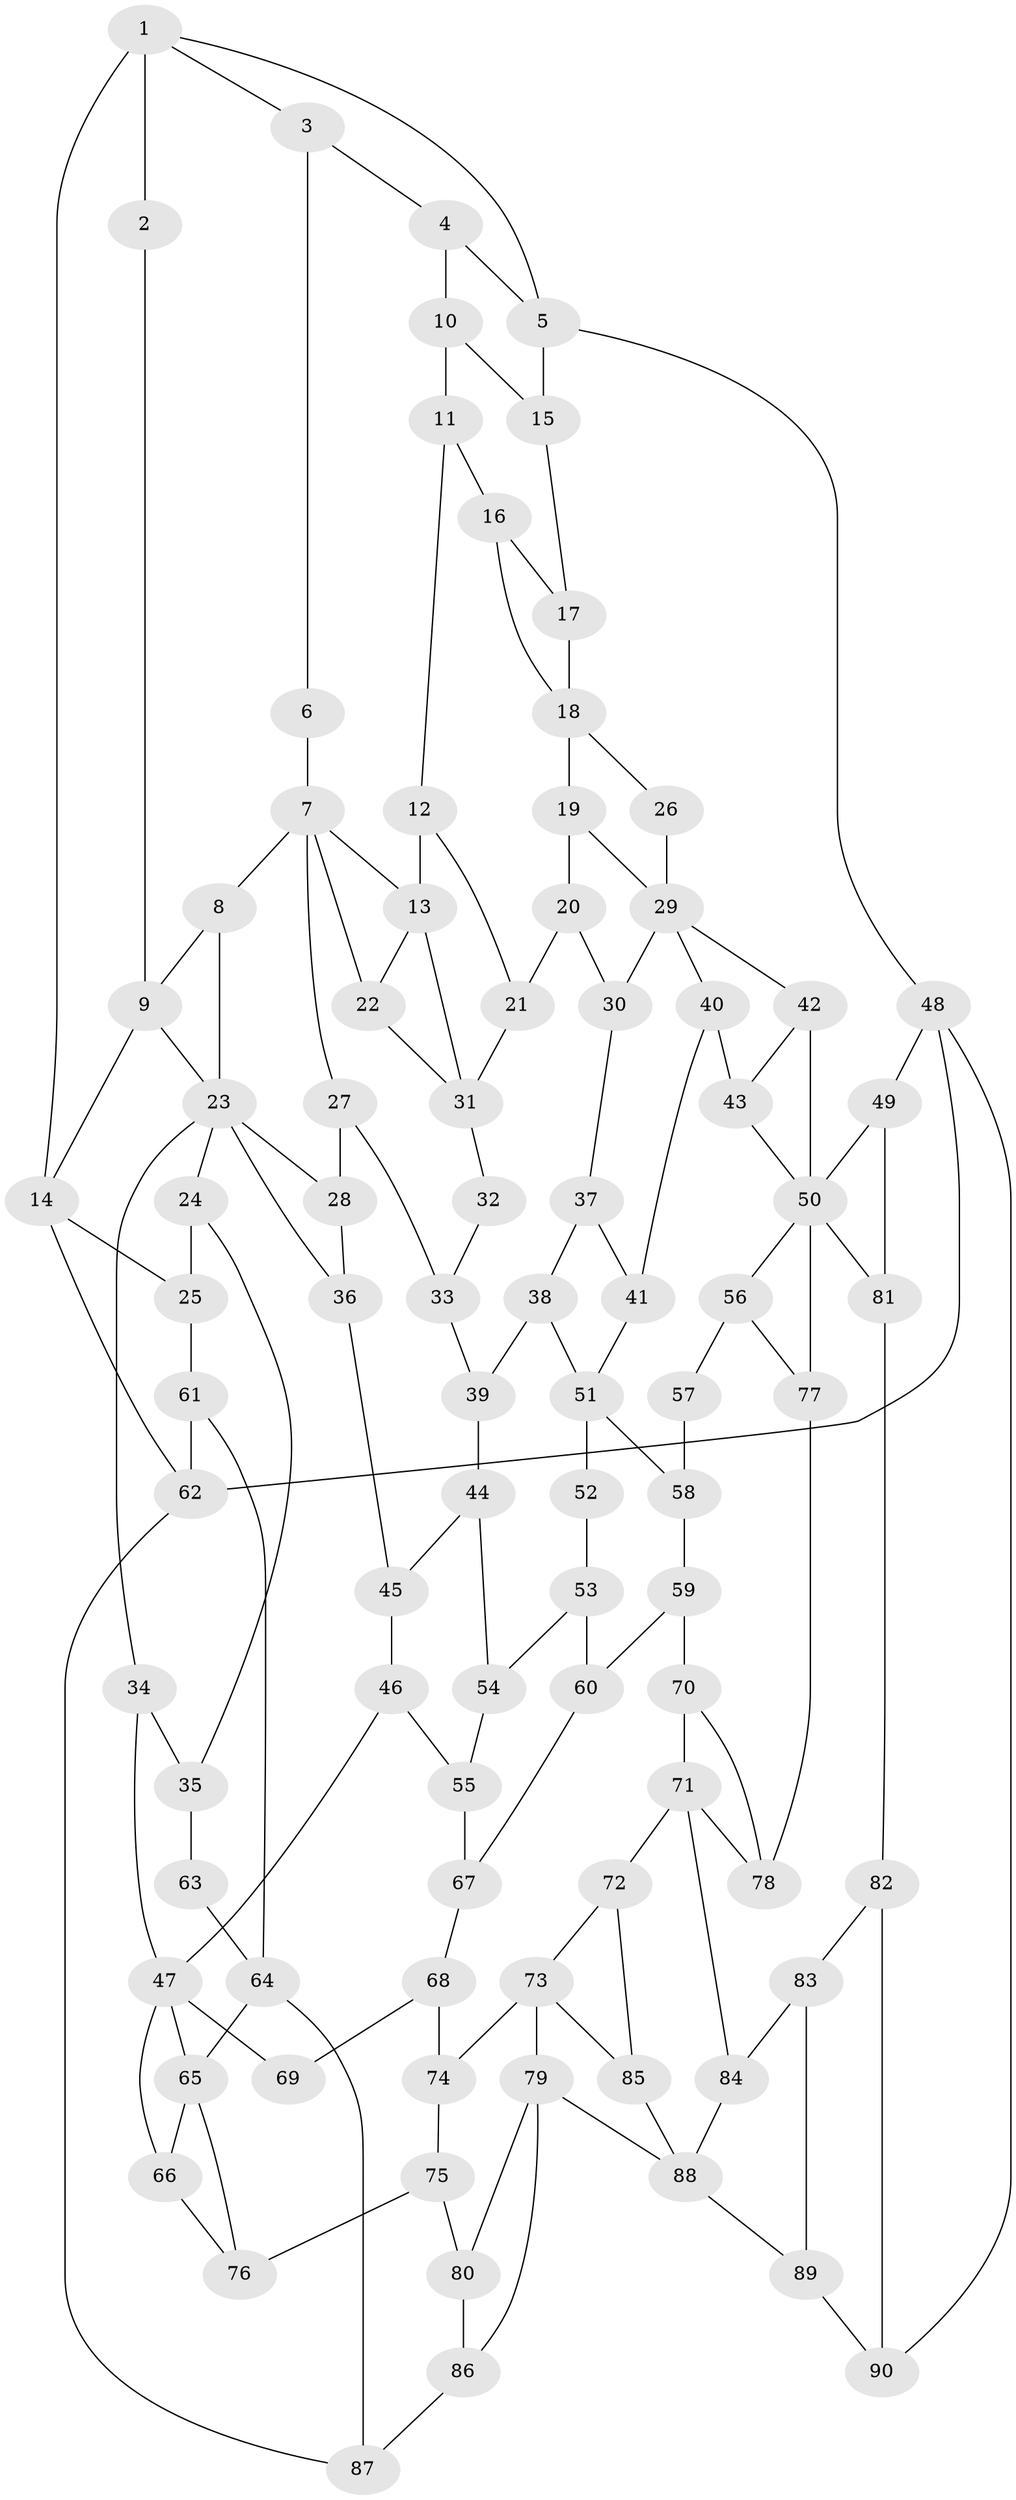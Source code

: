 // original degree distribution, {3: 0.013422818791946308, 5: 0.4697986577181208, 4: 0.2684563758389262, 6: 0.2483221476510067}
// Generated by graph-tools (version 1.1) at 2025/54/03/04/25 22:54:11]
// undirected, 90 vertices, 145 edges
graph export_dot {
  node [color=gray90,style=filled];
  1;
  2;
  3;
  4;
  5;
  6;
  7;
  8;
  9;
  10;
  11;
  12;
  13;
  14;
  15;
  16;
  17;
  18;
  19;
  20;
  21;
  22;
  23;
  24;
  25;
  26;
  27;
  28;
  29;
  30;
  31;
  32;
  33;
  34;
  35;
  36;
  37;
  38;
  39;
  40;
  41;
  42;
  43;
  44;
  45;
  46;
  47;
  48;
  49;
  50;
  51;
  52;
  53;
  54;
  55;
  56;
  57;
  58;
  59;
  60;
  61;
  62;
  63;
  64;
  65;
  66;
  67;
  68;
  69;
  70;
  71;
  72;
  73;
  74;
  75;
  76;
  77;
  78;
  79;
  80;
  81;
  82;
  83;
  84;
  85;
  86;
  87;
  88;
  89;
  90;
  1 -- 2 [weight=2.0];
  1 -- 3 [weight=1.0];
  1 -- 5 [weight=1.0];
  1 -- 14 [weight=1.0];
  2 -- 9 [weight=2.0];
  3 -- 4 [weight=1.0];
  3 -- 6 [weight=1.0];
  4 -- 5 [weight=1.0];
  4 -- 10 [weight=1.0];
  5 -- 15 [weight=1.0];
  5 -- 48 [weight=1.0];
  6 -- 7 [weight=2.0];
  7 -- 8 [weight=1.0];
  7 -- 13 [weight=1.0];
  7 -- 22 [weight=1.0];
  7 -- 27 [weight=1.0];
  8 -- 9 [weight=1.0];
  8 -- 23 [weight=1.0];
  9 -- 14 [weight=1.0];
  9 -- 23 [weight=1.0];
  10 -- 11 [weight=1.0];
  10 -- 15 [weight=1.0];
  11 -- 12 [weight=1.0];
  11 -- 16 [weight=1.0];
  12 -- 13 [weight=1.0];
  12 -- 21 [weight=1.0];
  13 -- 22 [weight=1.0];
  13 -- 31 [weight=1.0];
  14 -- 25 [weight=1.0];
  14 -- 62 [weight=1.0];
  15 -- 17 [weight=1.0];
  16 -- 17 [weight=1.0];
  16 -- 18 [weight=1.0];
  17 -- 18 [weight=1.0];
  18 -- 19 [weight=2.0];
  18 -- 26 [weight=2.0];
  19 -- 20 [weight=1.0];
  19 -- 29 [weight=1.0];
  20 -- 21 [weight=1.0];
  20 -- 30 [weight=1.0];
  21 -- 31 [weight=1.0];
  22 -- 31 [weight=2.0];
  23 -- 24 [weight=1.0];
  23 -- 28 [weight=1.0];
  23 -- 34 [weight=1.0];
  23 -- 36 [weight=1.0];
  24 -- 25 [weight=1.0];
  24 -- 35 [weight=1.0];
  25 -- 61 [weight=1.0];
  26 -- 29 [weight=1.0];
  27 -- 28 [weight=1.0];
  27 -- 33 [weight=1.0];
  28 -- 36 [weight=1.0];
  29 -- 30 [weight=2.0];
  29 -- 40 [weight=1.0];
  29 -- 42 [weight=1.0];
  30 -- 37 [weight=1.0];
  31 -- 32 [weight=2.0];
  32 -- 33 [weight=1.0];
  33 -- 39 [weight=1.0];
  34 -- 35 [weight=1.0];
  34 -- 47 [weight=1.0];
  35 -- 63 [weight=1.0];
  36 -- 45 [weight=1.0];
  37 -- 38 [weight=1.0];
  37 -- 41 [weight=1.0];
  38 -- 39 [weight=1.0];
  38 -- 51 [weight=1.0];
  39 -- 44 [weight=1.0];
  40 -- 41 [weight=1.0];
  40 -- 43 [weight=1.0];
  41 -- 51 [weight=1.0];
  42 -- 43 [weight=1.0];
  42 -- 50 [weight=1.0];
  43 -- 50 [weight=1.0];
  44 -- 45 [weight=1.0];
  44 -- 54 [weight=1.0];
  45 -- 46 [weight=1.0];
  46 -- 47 [weight=1.0];
  46 -- 55 [weight=1.0];
  47 -- 65 [weight=1.0];
  47 -- 66 [weight=1.0];
  47 -- 69 [weight=2.0];
  48 -- 49 [weight=1.0];
  48 -- 62 [weight=1.0];
  48 -- 90 [weight=1.0];
  49 -- 50 [weight=1.0];
  49 -- 81 [weight=1.0];
  50 -- 56 [weight=1.0];
  50 -- 77 [weight=1.0];
  50 -- 81 [weight=1.0];
  51 -- 52 [weight=2.0];
  51 -- 58 [weight=2.0];
  52 -- 53 [weight=1.0];
  53 -- 54 [weight=1.0];
  53 -- 60 [weight=1.0];
  54 -- 55 [weight=1.0];
  55 -- 67 [weight=1.0];
  56 -- 57 [weight=1.0];
  56 -- 77 [weight=1.0];
  57 -- 58 [weight=2.0];
  58 -- 59 [weight=1.0];
  59 -- 60 [weight=1.0];
  59 -- 70 [weight=1.0];
  60 -- 67 [weight=1.0];
  61 -- 62 [weight=1.0];
  61 -- 64 [weight=1.0];
  62 -- 87 [weight=1.0];
  63 -- 64 [weight=2.0];
  64 -- 65 [weight=2.0];
  64 -- 87 [weight=1.0];
  65 -- 66 [weight=1.0];
  65 -- 76 [weight=1.0];
  66 -- 76 [weight=1.0];
  67 -- 68 [weight=1.0];
  68 -- 69 [weight=1.0];
  68 -- 74 [weight=2.0];
  70 -- 71 [weight=1.0];
  70 -- 78 [weight=1.0];
  71 -- 72 [weight=1.0];
  71 -- 78 [weight=1.0];
  71 -- 84 [weight=1.0];
  72 -- 73 [weight=1.0];
  72 -- 85 [weight=1.0];
  73 -- 74 [weight=2.0];
  73 -- 79 [weight=2.0];
  73 -- 85 [weight=1.0];
  74 -- 75 [weight=1.0];
  75 -- 76 [weight=1.0];
  75 -- 80 [weight=1.0];
  77 -- 78 [weight=1.0];
  79 -- 80 [weight=1.0];
  79 -- 86 [weight=1.0];
  79 -- 88 [weight=1.0];
  80 -- 86 [weight=1.0];
  81 -- 82 [weight=1.0];
  82 -- 83 [weight=1.0];
  82 -- 90 [weight=1.0];
  83 -- 84 [weight=1.0];
  83 -- 89 [weight=1.0];
  84 -- 88 [weight=1.0];
  85 -- 88 [weight=1.0];
  86 -- 87 [weight=1.0];
  88 -- 89 [weight=1.0];
  89 -- 90 [weight=1.0];
}
